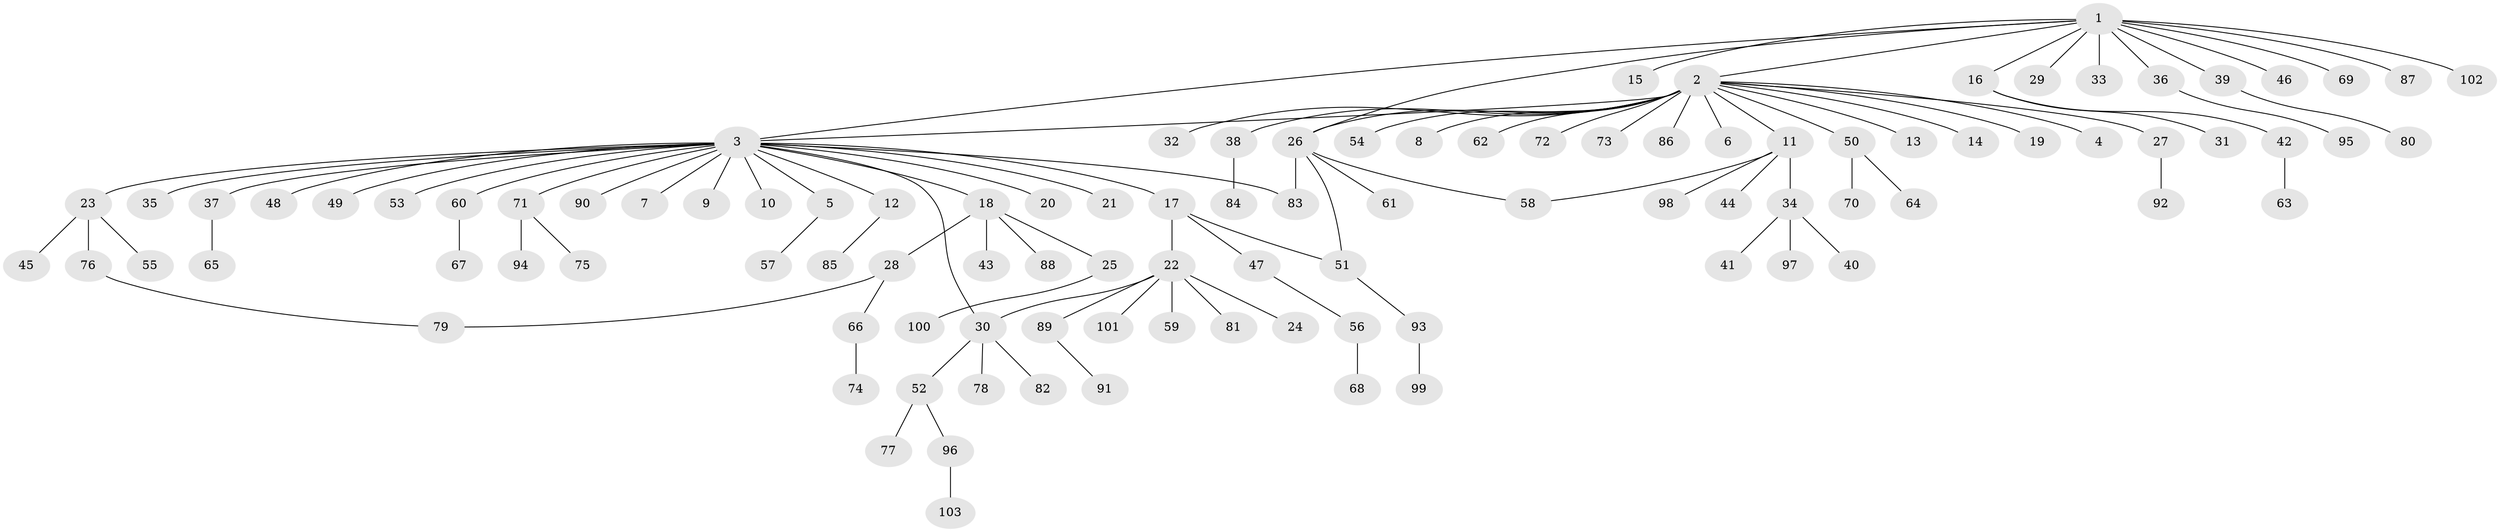 // Generated by graph-tools (version 1.1) at 2025/47/03/09/25 04:47:28]
// undirected, 103 vertices, 109 edges
graph export_dot {
graph [start="1"]
  node [color=gray90,style=filled];
  1;
  2;
  3;
  4;
  5;
  6;
  7;
  8;
  9;
  10;
  11;
  12;
  13;
  14;
  15;
  16;
  17;
  18;
  19;
  20;
  21;
  22;
  23;
  24;
  25;
  26;
  27;
  28;
  29;
  30;
  31;
  32;
  33;
  34;
  35;
  36;
  37;
  38;
  39;
  40;
  41;
  42;
  43;
  44;
  45;
  46;
  47;
  48;
  49;
  50;
  51;
  52;
  53;
  54;
  55;
  56;
  57;
  58;
  59;
  60;
  61;
  62;
  63;
  64;
  65;
  66;
  67;
  68;
  69;
  70;
  71;
  72;
  73;
  74;
  75;
  76;
  77;
  78;
  79;
  80;
  81;
  82;
  83;
  84;
  85;
  86;
  87;
  88;
  89;
  90;
  91;
  92;
  93;
  94;
  95;
  96;
  97;
  98;
  99;
  100;
  101;
  102;
  103;
  1 -- 2;
  1 -- 3;
  1 -- 15;
  1 -- 16;
  1 -- 26;
  1 -- 29;
  1 -- 33;
  1 -- 36;
  1 -- 39;
  1 -- 46;
  1 -- 69;
  1 -- 87;
  1 -- 102;
  2 -- 3;
  2 -- 4;
  2 -- 6;
  2 -- 8;
  2 -- 11;
  2 -- 13;
  2 -- 14;
  2 -- 19;
  2 -- 26;
  2 -- 27;
  2 -- 32;
  2 -- 38;
  2 -- 50;
  2 -- 54;
  2 -- 62;
  2 -- 72;
  2 -- 73;
  2 -- 86;
  3 -- 5;
  3 -- 7;
  3 -- 9;
  3 -- 10;
  3 -- 12;
  3 -- 17;
  3 -- 18;
  3 -- 20;
  3 -- 21;
  3 -- 23;
  3 -- 30;
  3 -- 35;
  3 -- 37;
  3 -- 48;
  3 -- 49;
  3 -- 53;
  3 -- 60;
  3 -- 71;
  3 -- 83;
  3 -- 90;
  5 -- 57;
  11 -- 34;
  11 -- 44;
  11 -- 58;
  11 -- 98;
  12 -- 85;
  16 -- 31;
  16 -- 42;
  17 -- 22;
  17 -- 47;
  17 -- 51;
  18 -- 25;
  18 -- 28;
  18 -- 43;
  18 -- 88;
  22 -- 24;
  22 -- 30;
  22 -- 59;
  22 -- 81;
  22 -- 89;
  22 -- 101;
  23 -- 45;
  23 -- 55;
  23 -- 76;
  25 -- 100;
  26 -- 51;
  26 -- 58;
  26 -- 61;
  26 -- 83;
  27 -- 92;
  28 -- 66;
  28 -- 79;
  30 -- 52;
  30 -- 78;
  30 -- 82;
  34 -- 40;
  34 -- 41;
  34 -- 97;
  36 -- 95;
  37 -- 65;
  38 -- 84;
  39 -- 80;
  42 -- 63;
  47 -- 56;
  50 -- 64;
  50 -- 70;
  51 -- 93;
  52 -- 77;
  52 -- 96;
  56 -- 68;
  60 -- 67;
  66 -- 74;
  71 -- 75;
  71 -- 94;
  76 -- 79;
  89 -- 91;
  93 -- 99;
  96 -- 103;
}

